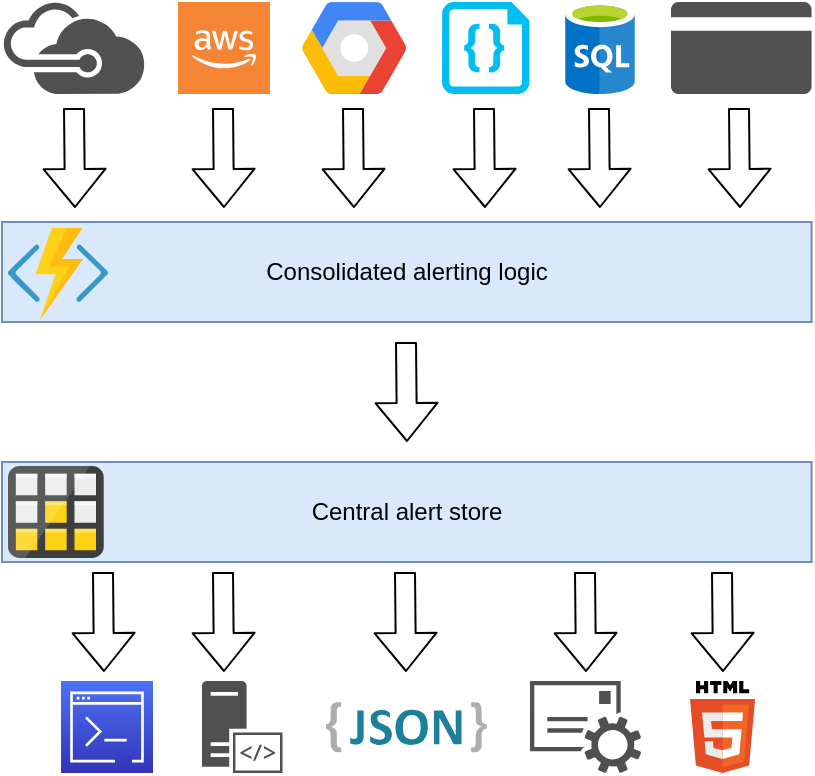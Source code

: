 <mxfile version="12.1.3" type="device" pages="1"><diagram id="V3HsCnqbRGNclw-HW_Uf" name="Page-1"><mxGraphModel dx="1408" dy="722" grid="1" gridSize="10" guides="1" tooltips="1" connect="1" arrows="1" fold="1" page="1" pageScale="1" pageWidth="827" pageHeight="1169" math="0" shadow="0"><root><mxCell id="0"/><mxCell id="1" parent="0"/><mxCell id="L8sY_OdHlJCAwKpu2j3w-8" value="Consolidated alerting logic" style="rounded=0;whiteSpace=wrap;html=1;fillColor=#dae8fc;strokeColor=#6c8ebf;" vertex="1" parent="1"><mxGeometry x="30" y="150" width="404.78" height="50" as="geometry"/></mxCell><mxCell id="4lArr8jJUivdqB7l_Tba-2" value="" style="aspect=fixed;html=1;points=[];align=center;image;fontSize=12;image=img/lib/mscae/Functions.svg;" parent="1" vertex="1"><mxGeometry x="33" y="153" width="50" height="46" as="geometry"/></mxCell><mxCell id="4lArr8jJUivdqB7l_Tba-23" value="" style="dashed=0;outlineConnect=0;html=1;align=center;labelPosition=center;verticalLabelPosition=bottom;verticalAlign=top;shape=mxgraph.weblogos.json_2" parent="1" vertex="1"><mxGeometry x="192" y="390" width="80.4" height="25.2" as="geometry"/></mxCell><mxCell id="L8sY_OdHlJCAwKpu2j3w-1" value="" style="shape=mxgraph.gcp.extras.google_cloud_platform;html=1;fillColor=#4387FD;gradientColor=#4683EA;strokeColor=none;verticalLabelPosition=bottom;verticalAlign=top;align=center;aspect=fixed;" vertex="1" parent="1"><mxGeometry x="180" y="40" width="52.19" height="46" as="geometry"/></mxCell><mxCell id="L8sY_OdHlJCAwKpu2j3w-2" value="" style="pointerEvents=1;shadow=0;dashed=0;html=1;strokeColor=none;fillColor=#505050;labelPosition=center;verticalLabelPosition=bottom;outlineConnect=0;verticalAlign=top;align=center;shape=mxgraph.office.clouds.azure;aspect=fixed;" vertex="1" parent="1"><mxGeometry x="30" y="40" width="71.79" height="46" as="geometry"/></mxCell><mxCell id="L8sY_OdHlJCAwKpu2j3w-3" value="" style="outlineConnect=0;dashed=0;verticalLabelPosition=bottom;verticalAlign=top;align=center;html=1;shape=mxgraph.aws3.cloud_2;fillColor=#F58534;gradientColor=none;aspect=fixed;" vertex="1" parent="1"><mxGeometry x="118" y="40" width="46" height="46" as="geometry"/></mxCell><mxCell id="L8sY_OdHlJCAwKpu2j3w-4" value="" style="aspect=fixed;html=1;points=[];align=center;image;fontSize=12;image=img/lib/mscae/SQL_Database_generic.svg;" vertex="1" parent="1"><mxGeometry x="311.5" y="40" width="34.96" height="46" as="geometry"/></mxCell><mxCell id="L8sY_OdHlJCAwKpu2j3w-5" value="" style="verticalLabelPosition=bottom;html=1;verticalAlign=top;align=center;strokeColor=none;fillColor=#00BEF2;shape=mxgraph.azure.code_file;pointerEvents=1;aspect=fixed;" vertex="1" parent="1"><mxGeometry x="250" y="40" width="43.7" height="46" as="geometry"/></mxCell><mxCell id="L8sY_OdHlJCAwKpu2j3w-6" value="" style="pointerEvents=1;shadow=0;dashed=0;html=1;strokeColor=none;fillColor=#505050;labelPosition=center;verticalLabelPosition=bottom;verticalAlign=top;outlineConnect=0;align=center;shape=mxgraph.office.servers.server_side_code;aspect=fixed;" vertex="1" parent="1"><mxGeometry x="130" y="379.5" width="40.25" height="46" as="geometry"/></mxCell><mxCell id="L8sY_OdHlJCAwKpu2j3w-7" value="" style="pointerEvents=1;shadow=0;dashed=0;html=1;strokeColor=none;fillColor=#505050;labelPosition=center;verticalLabelPosition=bottom;verticalAlign=top;outlineConnect=0;align=center;shape=mxgraph.office.concepts.credit_card;aspect=fixed;" vertex="1" parent="1"><mxGeometry x="364.5" y="40" width="70.28" height="46" as="geometry"/></mxCell><mxCell id="L8sY_OdHlJCAwKpu2j3w-9" value="" style="shape=flexArrow;endArrow=classic;html=1;" edge="1" parent="1"><mxGeometry width="50" height="50" relative="1" as="geometry"><mxPoint x="66" y="93" as="sourcePoint"/><mxPoint x="66.5" y="143" as="targetPoint"/></mxGeometry></mxCell><mxCell id="L8sY_OdHlJCAwKpu2j3w-10" value="" style="shape=flexArrow;endArrow=classic;html=1;" edge="1" parent="1"><mxGeometry width="50" height="50" relative="1" as="geometry"><mxPoint x="140.5" y="93" as="sourcePoint"/><mxPoint x="141" y="143" as="targetPoint"/></mxGeometry></mxCell><mxCell id="L8sY_OdHlJCAwKpu2j3w-11" value="" style="shape=flexArrow;endArrow=classic;html=1;" edge="1" parent="1"><mxGeometry width="50" height="50" relative="1" as="geometry"><mxPoint x="205.5" y="93" as="sourcePoint"/><mxPoint x="206" y="143" as="targetPoint"/></mxGeometry></mxCell><mxCell id="L8sY_OdHlJCAwKpu2j3w-12" value="" style="shape=flexArrow;endArrow=classic;html=1;" edge="1" parent="1"><mxGeometry width="50" height="50" relative="1" as="geometry"><mxPoint x="271" y="93" as="sourcePoint"/><mxPoint x="271.5" y="143" as="targetPoint"/></mxGeometry></mxCell><mxCell id="L8sY_OdHlJCAwKpu2j3w-13" value="" style="shape=flexArrow;endArrow=classic;html=1;" edge="1" parent="1"><mxGeometry width="50" height="50" relative="1" as="geometry"><mxPoint x="328.5" y="93" as="sourcePoint"/><mxPoint x="329" y="143" as="targetPoint"/></mxGeometry></mxCell><mxCell id="L8sY_OdHlJCAwKpu2j3w-14" value="" style="shape=flexArrow;endArrow=classic;html=1;" edge="1" parent="1"><mxGeometry width="50" height="50" relative="1" as="geometry"><mxPoint x="398.5" y="93" as="sourcePoint"/><mxPoint x="399" y="143" as="targetPoint"/></mxGeometry></mxCell><mxCell id="L8sY_OdHlJCAwKpu2j3w-17" value="" style="dashed=0;outlineConnect=0;html=1;align=center;labelPosition=center;verticalLabelPosition=bottom;verticalAlign=top;shape=mxgraph.weblogos.html5;aspect=fixed;" vertex="1" parent="1"><mxGeometry x="374" y="379.5" width="32.57" height="46" as="geometry"/></mxCell><mxCell id="L8sY_OdHlJCAwKpu2j3w-18" value="" style="pointerEvents=1;shadow=0;dashed=0;html=1;strokeColor=none;fillColor=#505050;labelPosition=center;verticalLabelPosition=bottom;verticalAlign=top;outlineConnect=0;align=center;shape=mxgraph.office.services.email_service;aspect=fixed;" vertex="1" parent="1"><mxGeometry x="294" y="379.5" width="55.58" height="46" as="geometry"/></mxCell><mxCell id="L8sY_OdHlJCAwKpu2j3w-19" value="" style="outlineConnect=0;fontColor=#232F3E;gradientColor=#4D72F3;gradientDirection=north;fillColor=#3334B9;strokeColor=#ffffff;dashed=0;verticalLabelPosition=bottom;verticalAlign=top;align=center;html=1;fontSize=12;fontStyle=0;aspect=fixed;shape=mxgraph.aws4.resourceIcon;resIcon=mxgraph.aws4.command_line_interface;" vertex="1" parent="1"><mxGeometry x="59.5" y="379.5" width="46" height="46" as="geometry"/></mxCell><mxCell id="L8sY_OdHlJCAwKpu2j3w-20" value="Central alert store" style="rounded=0;whiteSpace=wrap;html=1;fillColor=#dae8fc;strokeColor=#6c8ebf;" vertex="1" parent="1"><mxGeometry x="30" y="270" width="404.78" height="50" as="geometry"/></mxCell><mxCell id="4lArr8jJUivdqB7l_Tba-10" value="" style="aspect=fixed;html=1;points=[];align=center;image;fontSize=12;image=img/lib/mscae/Table_Storage.svg;" parent="1" vertex="1"><mxGeometry x="33" y="272" width="47.92" height="46" as="geometry"/></mxCell><mxCell id="L8sY_OdHlJCAwKpu2j3w-22" value="" style="shape=flexArrow;endArrow=classic;html=1;" edge="1" parent="1"><mxGeometry width="50" height="50" relative="1" as="geometry"><mxPoint x="232" y="210" as="sourcePoint"/><mxPoint x="232.5" y="260" as="targetPoint"/></mxGeometry></mxCell><mxCell id="L8sY_OdHlJCAwKpu2j3w-23" value="" style="shape=flexArrow;endArrow=classic;html=1;" edge="1" parent="1"><mxGeometry width="50" height="50" relative="1" as="geometry"><mxPoint x="140.5" y="325" as="sourcePoint"/><mxPoint x="141" y="375" as="targetPoint"/></mxGeometry></mxCell><mxCell id="L8sY_OdHlJCAwKpu2j3w-24" value="" style="shape=flexArrow;endArrow=classic;html=1;" edge="1" parent="1"><mxGeometry width="50" height="50" relative="1" as="geometry"><mxPoint x="321.5" y="325" as="sourcePoint"/><mxPoint x="322" y="375" as="targetPoint"/></mxGeometry></mxCell><mxCell id="L8sY_OdHlJCAwKpu2j3w-25" value="" style="shape=flexArrow;endArrow=classic;html=1;" edge="1" parent="1"><mxGeometry width="50" height="50" relative="1" as="geometry"><mxPoint x="390" y="325" as="sourcePoint"/><mxPoint x="390.5" y="375" as="targetPoint"/></mxGeometry></mxCell><mxCell id="L8sY_OdHlJCAwKpu2j3w-26" value="" style="shape=flexArrow;endArrow=classic;html=1;" edge="1" parent="1"><mxGeometry width="50" height="50" relative="1" as="geometry"><mxPoint x="80.5" y="325" as="sourcePoint"/><mxPoint x="81" y="375" as="targetPoint"/></mxGeometry></mxCell><mxCell id="L8sY_OdHlJCAwKpu2j3w-27" value="" style="shape=flexArrow;endArrow=classic;html=1;" edge="1" parent="1"><mxGeometry width="50" height="50" relative="1" as="geometry"><mxPoint x="231.5" y="325" as="sourcePoint"/><mxPoint x="232" y="375" as="targetPoint"/></mxGeometry></mxCell></root></mxGraphModel></diagram></mxfile>